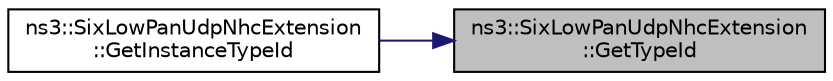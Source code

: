 digraph "ns3::SixLowPanUdpNhcExtension::GetTypeId"
{
 // LATEX_PDF_SIZE
  edge [fontname="Helvetica",fontsize="10",labelfontname="Helvetica",labelfontsize="10"];
  node [fontname="Helvetica",fontsize="10",shape=record];
  rankdir="RL";
  Node1 [label="ns3::SixLowPanUdpNhcExtension\l::GetTypeId",height=0.2,width=0.4,color="black", fillcolor="grey75", style="filled", fontcolor="black",tooltip="Get the type ID."];
  Node1 -> Node2 [dir="back",color="midnightblue",fontsize="10",style="solid",fontname="Helvetica"];
  Node2 [label="ns3::SixLowPanUdpNhcExtension\l::GetInstanceTypeId",height=0.2,width=0.4,color="black", fillcolor="white", style="filled",URL="$classns3_1_1_six_low_pan_udp_nhc_extension.html#aabf0a9af2cd642ad0aaa6057e54e94b5",tooltip="Return the instance type identifier."];
}
